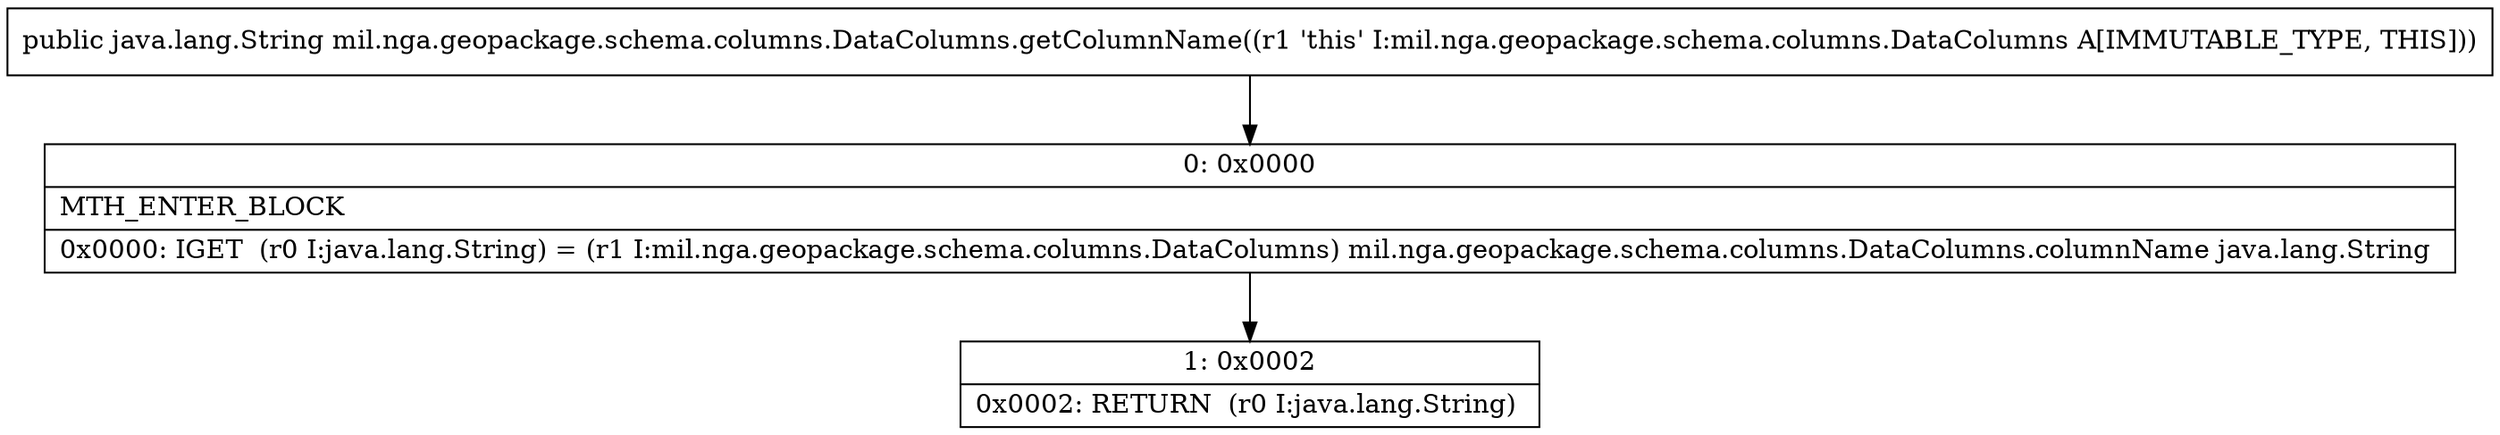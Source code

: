 digraph "CFG formil.nga.geopackage.schema.columns.DataColumns.getColumnName()Ljava\/lang\/String;" {
Node_0 [shape=record,label="{0\:\ 0x0000|MTH_ENTER_BLOCK\l|0x0000: IGET  (r0 I:java.lang.String) = (r1 I:mil.nga.geopackage.schema.columns.DataColumns) mil.nga.geopackage.schema.columns.DataColumns.columnName java.lang.String \l}"];
Node_1 [shape=record,label="{1\:\ 0x0002|0x0002: RETURN  (r0 I:java.lang.String) \l}"];
MethodNode[shape=record,label="{public java.lang.String mil.nga.geopackage.schema.columns.DataColumns.getColumnName((r1 'this' I:mil.nga.geopackage.schema.columns.DataColumns A[IMMUTABLE_TYPE, THIS])) }"];
MethodNode -> Node_0;
Node_0 -> Node_1;
}


